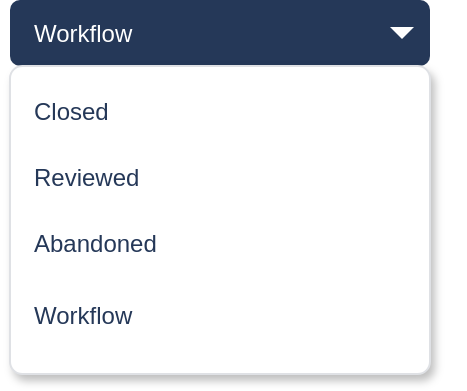 <mxfile version="14.6.13" type="github">
  <diagram id="C5RBs43oDa-KdzZeNtuy" name="Page-1">
    <mxGraphModel dx="1406" dy="796" grid="1" gridSize="10" guides="1" tooltips="1" connect="1" arrows="1" fold="1" page="1" pageScale="1" pageWidth="827" pageHeight="1169" math="0" shadow="0">
      <root>
        <mxCell id="WIyWlLk6GJQsqaUBKTNV-0" />
        <mxCell id="WIyWlLk6GJQsqaUBKTNV-1" parent="WIyWlLk6GJQsqaUBKTNV-0" />
        <mxCell id="mrj2op35i07_h0z98bzS-25" value="Workflow" style="rounded=1;fillColor=#253858;strokeColor=none;html=1;fontColor=#ffffff;align=left;fontSize=12;spacingLeft=10" vertex="1" parent="WIyWlLk6GJQsqaUBKTNV-1">
          <mxGeometry x="360" y="263" width="210" height="33" as="geometry" />
        </mxCell>
        <mxCell id="mrj2op35i07_h0z98bzS-26" value="" style="shape=triangle;direction=south;fillColor=#ffffff;strokeColor=none;html=1" vertex="1" parent="mrj2op35i07_h0z98bzS-25">
          <mxGeometry x="1" y="0.5" width="12" height="6" relative="1" as="geometry">
            <mxPoint x="-20" y="-3" as="offset" />
          </mxGeometry>
        </mxCell>
        <mxCell id="mrj2op35i07_h0z98bzS-27" value="" style="rounded=1;fillColor=#ffffff;strokeColor=#DFE1E5;shadow=1;html=1;arcSize=4" vertex="1" parent="WIyWlLk6GJQsqaUBKTNV-1">
          <mxGeometry x="360" y="296" width="210" height="154" as="geometry" />
        </mxCell>
        <mxCell id="mrj2op35i07_h0z98bzS-28" value="Closed" style="rounded=0;strokeColor=none;shadow=0;html=1;align=left;fontSize=12;spacingLeft=10;fontColor=#253858;resizeWidth=1;fillColor=none;" vertex="1" parent="mrj2op35i07_h0z98bzS-27">
          <mxGeometry width="210.0" height="33" relative="1" as="geometry">
            <mxPoint y="6" as="offset" />
          </mxGeometry>
        </mxCell>
        <mxCell id="mrj2op35i07_h0z98bzS-29" value="Reviewed" style="rounded=0;fillColor=none;strokeColor=none;shadow=0;html=1;align=left;fontSize=12;spacingLeft=10;fontColor=#253858;resizeWidth=1" vertex="1" parent="mrj2op35i07_h0z98bzS-27">
          <mxGeometry width="210.0" height="33" relative="1" as="geometry">
            <mxPoint y="39" as="offset" />
          </mxGeometry>
        </mxCell>
        <mxCell id="mrj2op35i07_h0z98bzS-30" value="Abandoned" style="rounded=0;fillColor=none;strokeColor=none;shadow=0;html=1;align=left;fontSize=12;spacingLeft=10;fontColor=#253858;resizeWidth=1" vertex="1" parent="mrj2op35i07_h0z98bzS-27">
          <mxGeometry width="210.0" height="33" relative="1" as="geometry">
            <mxPoint y="72" as="offset" />
          </mxGeometry>
        </mxCell>
        <mxCell id="mrj2op35i07_h0z98bzS-31" value="Workflow" style="rounded=0;fillColor=none;strokeColor=none;shadow=0;html=1;align=left;fontSize=12;spacingLeft=10;fontColor=#253858;resizeWidth=1" vertex="1" parent="mrj2op35i07_h0z98bzS-27">
          <mxGeometry width="227.5" height="40" relative="1" as="geometry">
            <mxPoint y="105" as="offset" />
          </mxGeometry>
        </mxCell>
      </root>
    </mxGraphModel>
  </diagram>
</mxfile>
